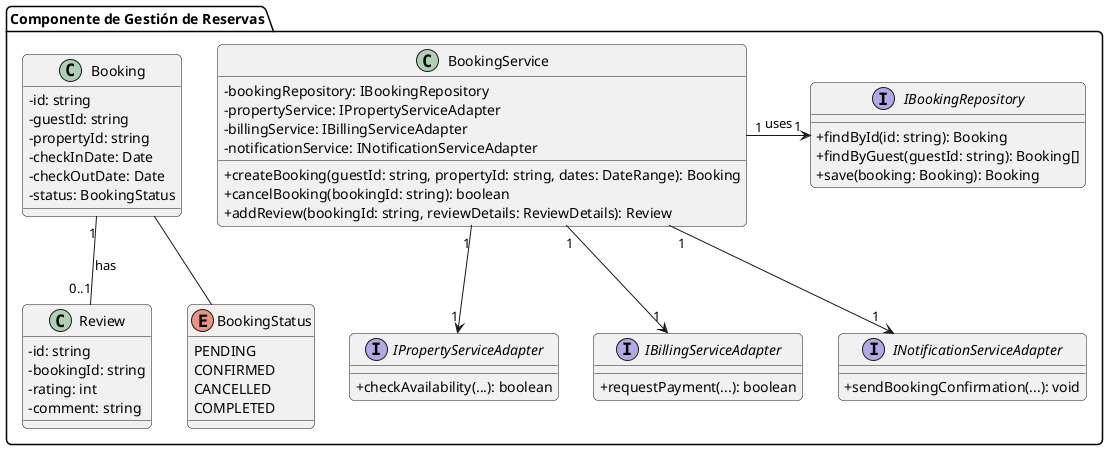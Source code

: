 ﻿@startuml BookingComponentClassDiagram
' Estilo
skinparam classAttributeIconSize 0
skinparam roundcorner 10

package "Componente de Gestión de Reservas" {

    class BookingService {
        - bookingRepository: IBookingRepository
        - propertyService: IPropertyServiceAdapter
        - billingService: IBillingServiceAdapter
        - notificationService: INotificationServiceAdapter
        + createBooking(guestId: string, propertyId: string, dates: DateRange): Booking
        + cancelBooking(bookingId: string): boolean
        + addReview(bookingId: string, reviewDetails: ReviewDetails): Review
    }

    interface IBookingRepository {
        + findById(id: string): Booking
        + findByGuest(guestId: string): Booking[]
        + save(booking: Booking): Booking
    }

    ' --- Entidades de Dominio ---
    class Booking {
        - id: string
        - guestId: string
        - propertyId: string
        - checkInDate: Date
        - checkOutDate: Date
        - status: BookingStatus
    }
    class Review {
        - id: string
        - bookingId: string
        - rating: int
        - comment: string
    }
    enum BookingStatus {
    PENDING
    CONFIRMED
    CANCELLED
    COMPLETED
    }

    ' --- Adaptadores para comunicarse con otros componentes ---
    interface IPropertyServiceAdapter
    {
    + checkAvailability(...): boolean
    }

    interface IBillingServiceAdapter
    {
    + requestPayment(...): boolean
    }

    interface INotificationServiceAdapter {
    + sendBookingConfirmation(...): void
    }

    ' --- Relaciones ---
    BookingService "1" -> "1" IBookingRepository : uses
    BookingService "1" --> "1" IPropertyServiceAdapter
    BookingService "1" --> "1" IBillingServiceAdapter
    BookingService "1" --> "1" INotificationServiceAdapter
    Booking "1" -- "0..1" Review : has
    Booking -- BookingStatus
}
@enduml